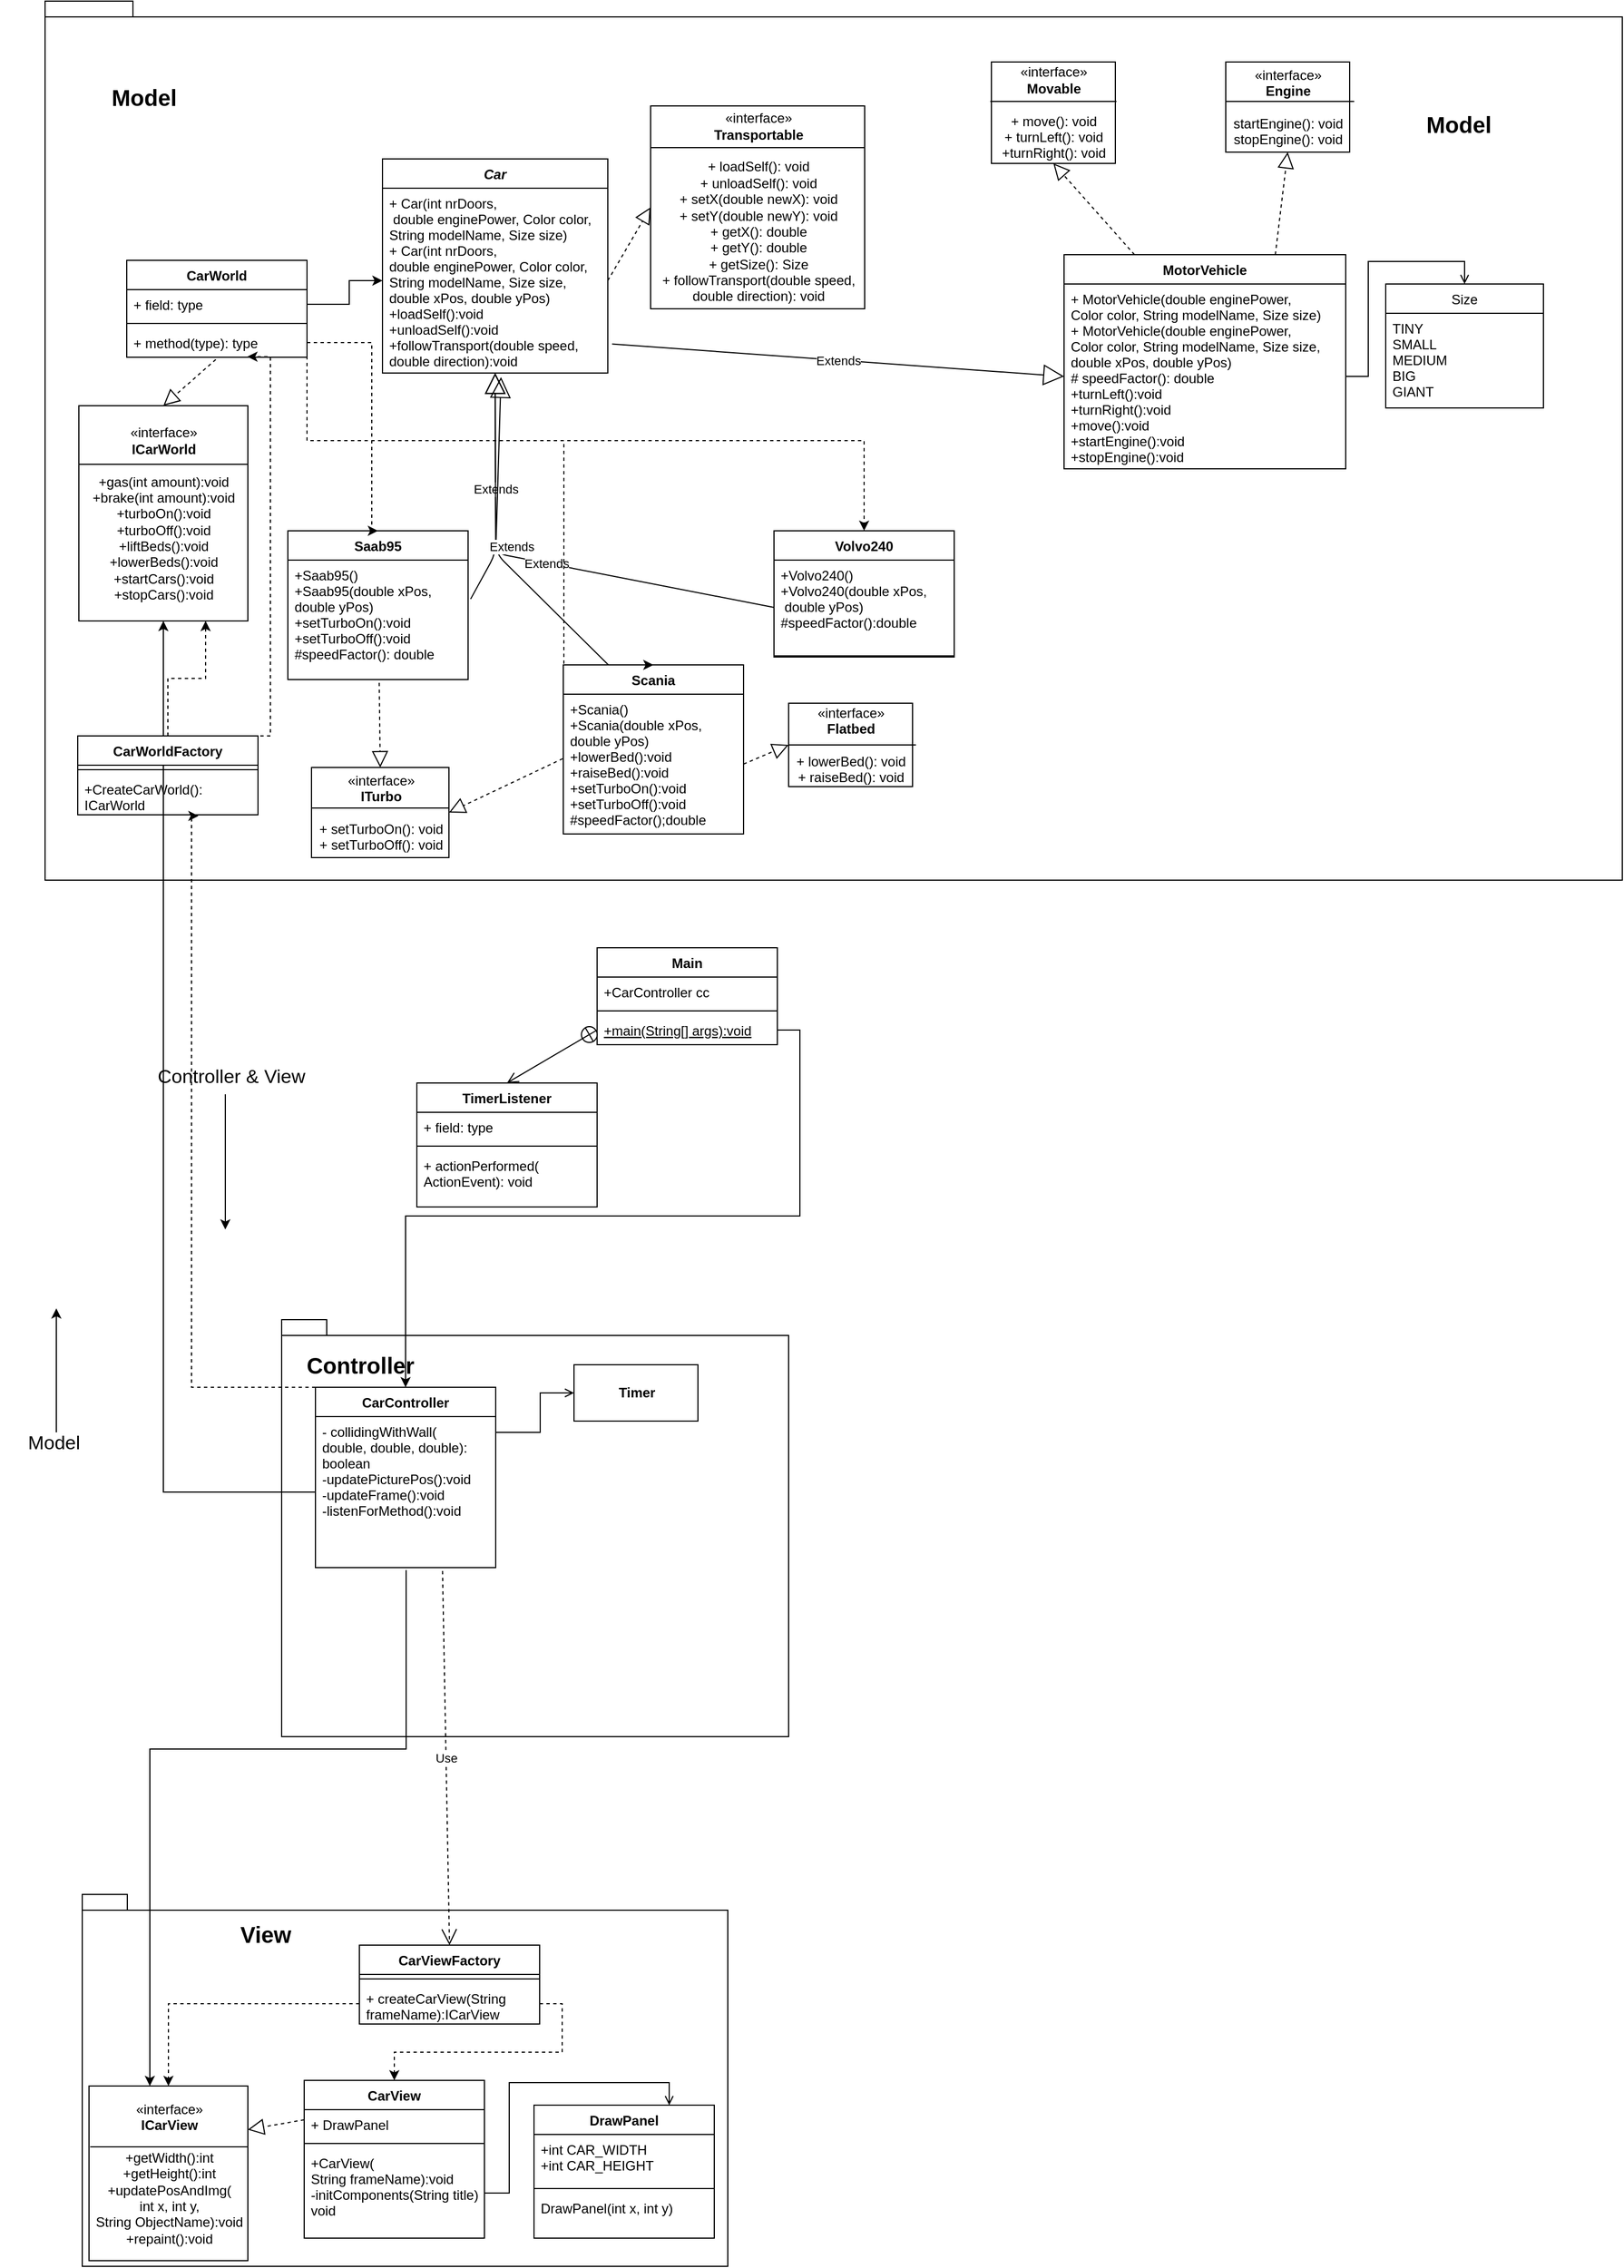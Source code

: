 <mxfile version="12.3.6" type="github" pages="1">
  <diagram name="Page-1" id="b5b7bab2-c9e2-2cf4-8b2a-24fd1a2a6d21">
    <mxGraphModel dx="1352" dy="1880" grid="1" gridSize="10" guides="1" tooltips="1" connect="1" arrows="1" fold="1" page="1" pageScale="1" pageWidth="827" pageHeight="1169" background="#ffffff" math="0" shadow="0">
      <root>
        <mxCell id="0"/>
        <mxCell id="1" parent="0"/>
        <mxCell id="0avZA_CFxRZf8qwIsZVG-3" value="" style="shape=folder;fontStyle=1;spacingTop=10;tabWidth=40;tabHeight=14;tabPosition=left;html=1;" parent="1" vertex="1">
          <mxGeometry x="40" y="-1130" width="1400" height="780" as="geometry"/>
        </mxCell>
        <mxCell id="50sDM0IluNqHPnj_dnaF-17" value="" style="shape=folder;fontStyle=1;spacingTop=10;tabWidth=40;tabHeight=14;tabPosition=left;html=1;" parent="1" vertex="1">
          <mxGeometry x="250" y="40" width="450" height="370" as="geometry"/>
        </mxCell>
        <mxCell id="50sDM0IluNqHPnj_dnaF-10" value="" style="shape=folder;fontStyle=1;spacingTop=10;tabWidth=40;tabHeight=14;tabPosition=left;html=1;" parent="1" vertex="1">
          <mxGeometry x="73" y="550" width="573" height="330" as="geometry"/>
        </mxCell>
        <mxCell id="A2BCTbo7lUN5HEoxAGUj-3" value="Car" style="swimlane;fontStyle=3;childLayout=stackLayout;horizontal=1;startSize=26;fillColor=none;horizontalStack=0;resizeParent=1;resizeParentMax=0;resizeLast=0;collapsible=1;marginBottom=0;" parent="1" vertex="1">
          <mxGeometry x="339.5" y="-990" width="200" height="190" as="geometry">
            <mxRectangle x="334" y="-875" width="50" height="26" as="alternateBounds"/>
          </mxGeometry>
        </mxCell>
        <mxCell id="A2BCTbo7lUN5HEoxAGUj-4" value="+ Car(int nrDoors,&#xa; double enginePower, Color color, &#xa;String modelName, Size size)&#xa;+ Car(int nrDoors, &#xa;double enginePower, Color color, &#xa;String modelName, Size size,&#xa;double xPos, double yPos)&#xa;+loadSelf():void&#xa;+unloadSelf():void&#xa;+followTransport(double speed,&#xa;double direction):void " style="text;strokeColor=none;fillColor=none;align=left;verticalAlign=top;spacingLeft=4;spacingRight=4;overflow=hidden;rotatable=0;points=[[0,0.5],[1,0.5]];portConstraint=eastwest;" parent="A2BCTbo7lUN5HEoxAGUj-3" vertex="1">
          <mxGeometry y="26" width="200" height="164" as="geometry"/>
        </mxCell>
        <mxCell id="A2BCTbo7lUN5HEoxAGUj-7" value="«interface»&lt;br&gt;&lt;b&gt;Transportable&lt;/b&gt;&lt;br&gt;&lt;br&gt;+ loadSelf(): void&lt;br&gt;+ unloadSelf(): void&lt;br&gt;+ setX(double newX): void&lt;br&gt;+ setY(double newY): void&lt;br&gt;+ getX(): double&lt;br&gt;+ getY(): double&lt;br&gt;+ getSize(): Size&lt;br&gt;+ followTransport(double speed,&lt;br&gt;double direction): void" style="html=1;" parent="1" vertex="1">
          <mxGeometry x="577.5" y="-1037" width="190" height="180" as="geometry"/>
        </mxCell>
        <mxCell id="A2BCTbo7lUN5HEoxAGUj-8" value="«interface»&lt;br&gt;&lt;b&gt;ITurbo&lt;/b&gt;&lt;br&gt;&lt;br&gt;+ setTurboOn(): void&lt;br&gt;+ setTurboOff(): void" style="html=1;" parent="1" vertex="1">
          <mxGeometry x="276.5" y="-450" width="122" height="80" as="geometry"/>
        </mxCell>
        <mxCell id="A2BCTbo7lUN5HEoxAGUj-9" value="«interface»&lt;br&gt;&lt;b&gt;Flatbed&lt;/b&gt;&lt;br&gt;&lt;br&gt;+ lowerBed(): void&lt;br&gt;+ raiseBed(): void" style="html=1;" parent="1" vertex="1">
          <mxGeometry x="700" y="-507" width="110" height="74" as="geometry"/>
        </mxCell>
        <mxCell id="A2BCTbo7lUN5HEoxAGUj-10" value="«interface»&lt;br&gt;&lt;b&gt;Engine&lt;/b&gt;&lt;br&gt;&lt;br&gt;startEngine(): void&lt;br&gt;stopEngine(): void" style="html=1;" parent="1" vertex="1">
          <mxGeometry x="1088" y="-1076" width="110" height="80" as="geometry"/>
        </mxCell>
        <mxCell id="A2BCTbo7lUN5HEoxAGUj-11" value="«interface»&lt;br&gt;&lt;b&gt;Movable&lt;/b&gt;&lt;br&gt;&lt;br&gt;+ move(): void&lt;br&gt;+ turnLeft(): void&lt;br&gt;+turnRight(): void" style="html=1;labelPosition=center;verticalLabelPosition=middle;align=center;verticalAlign=middle;" parent="1" vertex="1">
          <mxGeometry x="880" y="-1076" width="110" height="90" as="geometry"/>
        </mxCell>
        <mxCell id="A2BCTbo7lUN5HEoxAGUj-12" value="" style="endArrow=block;dashed=1;endFill=0;endSize=12;html=1;exitX=1;exitY=0.5;exitDx=0;exitDy=0;entryX=0;entryY=0.5;entryDx=0;entryDy=0;" parent="1" source="A2BCTbo7lUN5HEoxAGUj-4" target="A2BCTbo7lUN5HEoxAGUj-7" edge="1">
          <mxGeometry width="160" relative="1" as="geometry">
            <mxPoint x="292.5" y="-915" as="sourcePoint"/>
            <mxPoint x="380" y="-920" as="targetPoint"/>
          </mxGeometry>
        </mxCell>
        <mxCell id="A2BCTbo7lUN5HEoxAGUj-13" value="MotorVehicle" style="swimlane;fontStyle=1;align=center;verticalAlign=top;childLayout=stackLayout;horizontal=1;startSize=26;horizontalStack=0;resizeParent=1;resizeParentMax=0;resizeLast=0;collapsible=1;marginBottom=0;" parent="1" vertex="1">
          <mxGeometry x="944.5" y="-905" width="250" height="190" as="geometry"/>
        </mxCell>
        <mxCell id="A2BCTbo7lUN5HEoxAGUj-16" value="+ MotorVehicle(double enginePower,&#xa;Color color, String modelName, Size size)&#xa;+ MotorVehicle(double enginePower,&#xa;Color color, String modelName, Size size,&#xa;double xPos, double yPos)&#xa;# speedFactor(): double&#xa;+turnLeft():void&#xa;+turnRight():void&#xa;+move():void&#xa;+startEngine():void&#xa;+stopEngine():void" style="text;strokeColor=none;fillColor=none;align=left;verticalAlign=top;spacingLeft=4;spacingRight=4;overflow=hidden;rotatable=0;points=[[0,0.5],[1,0.5]];portConstraint=eastwest;" parent="A2BCTbo7lUN5HEoxAGUj-13" vertex="1">
          <mxGeometry y="26" width="250" height="164" as="geometry"/>
        </mxCell>
        <mxCell id="A2BCTbo7lUN5HEoxAGUj-18" value="Extends" style="endArrow=block;endSize=16;endFill=0;html=1;exitX=1.019;exitY=0.843;exitDx=0;exitDy=0;exitPerimeter=0;entryX=0;entryY=0.5;entryDx=0;entryDy=0;" parent="1" source="A2BCTbo7lUN5HEoxAGUj-4" target="A2BCTbo7lUN5HEoxAGUj-16" edge="1">
          <mxGeometry width="160" relative="1" as="geometry">
            <mxPoint x="472.5" y="-810" as="sourcePoint"/>
            <mxPoint x="452.5" y="-665" as="targetPoint"/>
          </mxGeometry>
        </mxCell>
        <mxCell id="A2BCTbo7lUN5HEoxAGUj-19" value="Saab95" style="swimlane;fontStyle=1;align=center;verticalAlign=top;childLayout=stackLayout;horizontal=1;startSize=26;horizontalStack=0;resizeParent=1;resizeParentMax=0;resizeLast=0;collapsible=1;marginBottom=0;" parent="1" vertex="1">
          <mxGeometry x="255.5" y="-660" width="160" height="132" as="geometry"/>
        </mxCell>
        <mxCell id="A2BCTbo7lUN5HEoxAGUj-22" value="+Saab95()&#xa;+Saab95(double xPos, &#xa;double yPos)&#xa;+setTurboOn():void&#xa;+setTurboOff():void&#xa;#speedFactor(): double" style="text;strokeColor=none;fillColor=none;align=left;verticalAlign=top;spacingLeft=4;spacingRight=4;overflow=hidden;rotatable=0;points=[[0,0.5],[1,0.5]];portConstraint=eastwest;" parent="A2BCTbo7lUN5HEoxAGUj-19" vertex="1">
          <mxGeometry y="26" width="160" height="106" as="geometry"/>
        </mxCell>
        <mxCell id="A2BCTbo7lUN5HEoxAGUj-23" value="" style="endArrow=block;dashed=1;endFill=0;endSize=12;html=1;exitX=0.25;exitY=0;exitDx=0;exitDy=0;entryX=0.5;entryY=1;entryDx=0;entryDy=0;" parent="1" source="A2BCTbo7lUN5HEoxAGUj-13" target="A2BCTbo7lUN5HEoxAGUj-11" edge="1">
          <mxGeometry width="160" relative="1" as="geometry">
            <mxPoint x="132.5" y="-655" as="sourcePoint"/>
            <mxPoint x="292.5" y="-655" as="targetPoint"/>
          </mxGeometry>
        </mxCell>
        <mxCell id="A2BCTbo7lUN5HEoxAGUj-24" value="Extends" style="endArrow=block;endSize=16;endFill=0;html=1;exitX=1.014;exitY=0.326;exitDx=0;exitDy=0;entryX=0.5;entryY=1;entryDx=0;entryDy=0;exitPerimeter=0;" parent="1" source="A2BCTbo7lUN5HEoxAGUj-22" target="A2BCTbo7lUN5HEoxAGUj-3" edge="1">
          <mxGeometry width="160" relative="1" as="geometry">
            <mxPoint x="308.5" y="-661" as="sourcePoint"/>
            <mxPoint x="402" y="-730" as="targetPoint"/>
            <Array as="points">
              <mxPoint x="440" y="-640"/>
            </Array>
          </mxGeometry>
        </mxCell>
        <mxCell id="A2BCTbo7lUN5HEoxAGUj-27" value="Volvo240" style="swimlane;fontStyle=1;align=center;verticalAlign=top;childLayout=stackLayout;horizontal=1;startSize=26;horizontalStack=0;resizeParent=1;resizeParentMax=0;resizeLast=0;collapsible=1;marginBottom=0;" parent="1" vertex="1">
          <mxGeometry x="687" y="-660" width="160" height="112" as="geometry">
            <mxRectangle x="607.5" y="-726" width="80" height="26" as="alternateBounds"/>
          </mxGeometry>
        </mxCell>
        <mxCell id="A2BCTbo7lUN5HEoxAGUj-28" value="+Volvo240()&#xa;+Volvo240(double xPos,&#xa; double yPos)&#xa;#speedFactor():double" style="text;strokeColor=none;fillColor=none;align=left;verticalAlign=top;spacingLeft=4;spacingRight=4;overflow=hidden;rotatable=0;points=[[0,0.5],[1,0.5]];portConstraint=eastwest;" parent="A2BCTbo7lUN5HEoxAGUj-27" vertex="1">
          <mxGeometry y="26" width="160" height="84" as="geometry"/>
        </mxCell>
        <mxCell id="A2BCTbo7lUN5HEoxAGUj-29" value="" style="line;strokeWidth=1;fillColor=none;align=left;verticalAlign=middle;spacingTop=-1;spacingLeft=3;spacingRight=3;rotatable=0;labelPosition=right;points=[];portConstraint=eastwest;" parent="A2BCTbo7lUN5HEoxAGUj-27" vertex="1">
          <mxGeometry y="110" width="160" height="2" as="geometry"/>
        </mxCell>
        <mxCell id="A2BCTbo7lUN5HEoxAGUj-31" value="Scania" style="swimlane;fontStyle=1;align=center;verticalAlign=top;childLayout=stackLayout;horizontal=1;startSize=26;horizontalStack=0;resizeParent=1;resizeParentMax=0;resizeLast=0;collapsible=1;marginBottom=0;" parent="1" vertex="1">
          <mxGeometry x="500" y="-541" width="160" height="150" as="geometry"/>
        </mxCell>
        <mxCell id="A2BCTbo7lUN5HEoxAGUj-32" value="+Scania()&#xa;+Scania(double xPos, &#xa;double yPos)&#xa;+lowerBed():void&#xa;+raiseBed():void&#xa;+setTurboOn():void&#xa;+setTurboOff():void&#xa;#speedFactor();double" style="text;strokeColor=none;fillColor=none;align=left;verticalAlign=top;spacingLeft=4;spacingRight=4;overflow=hidden;rotatable=0;points=[[0,0.5],[1,0.5]];portConstraint=eastwest;" parent="A2BCTbo7lUN5HEoxAGUj-31" vertex="1">
          <mxGeometry y="26" width="160" height="124" as="geometry"/>
        </mxCell>
        <mxCell id="A2BCTbo7lUN5HEoxAGUj-37" value="Extends" style="endArrow=block;endSize=16;endFill=0;html=1;exitX=0;exitY=0.5;exitDx=0;exitDy=0;entryX=0.5;entryY=1;entryDx=0;entryDy=0;" parent="1" source="A2BCTbo7lUN5HEoxAGUj-28" target="A2BCTbo7lUN5HEoxAGUj-3" edge="1">
          <mxGeometry width="160" relative="1" as="geometry">
            <mxPoint x="132.5" y="-655" as="sourcePoint"/>
            <mxPoint x="540" y="-670" as="targetPoint"/>
            <Array as="points">
              <mxPoint x="440" y="-640"/>
            </Array>
          </mxGeometry>
        </mxCell>
        <mxCell id="A2BCTbo7lUN5HEoxAGUj-38" value="Extends" style="endArrow=block;endSize=16;endFill=0;html=1;exitX=0.25;exitY=0;exitDx=0;exitDy=0;entryX=0.526;entryY=1.022;entryDx=0;entryDy=0;entryPerimeter=0;" parent="1" source="A2BCTbo7lUN5HEoxAGUj-31" target="A2BCTbo7lUN5HEoxAGUj-4" edge="1">
          <mxGeometry x="-0.006" y="-14" width="160" relative="1" as="geometry">
            <mxPoint x="105.5" y="-475" as="sourcePoint"/>
            <mxPoint x="404" y="-730" as="targetPoint"/>
            <Array as="points">
              <mxPoint x="440" y="-640"/>
            </Array>
            <mxPoint as="offset"/>
          </mxGeometry>
        </mxCell>
        <mxCell id="A2BCTbo7lUN5HEoxAGUj-39" value="" style="endArrow=block;dashed=1;endFill=0;endSize=12;html=1;exitX=0.507;exitY=1.027;exitDx=0;exitDy=0;entryX=0.5;entryY=0;entryDx=0;entryDy=0;exitPerimeter=0;" parent="1" source="A2BCTbo7lUN5HEoxAGUj-22" target="A2BCTbo7lUN5HEoxAGUj-8" edge="1">
          <mxGeometry width="160" relative="1" as="geometry">
            <mxPoint x="212" y="-435" as="sourcePoint"/>
            <mxPoint x="372" y="-435" as="targetPoint"/>
          </mxGeometry>
        </mxCell>
        <mxCell id="A2BCTbo7lUN5HEoxAGUj-40" value="" style="endArrow=block;dashed=1;endFill=0;endSize=12;html=1;entryX=1;entryY=0.5;entryDx=0;entryDy=0;exitX=-0.003;exitY=0.461;exitDx=0;exitDy=0;exitPerimeter=0;" parent="1" target="A2BCTbo7lUN5HEoxAGUj-8" edge="1" source="A2BCTbo7lUN5HEoxAGUj-32">
          <mxGeometry width="160" relative="1" as="geometry">
            <mxPoint x="526" y="-502" as="sourcePoint"/>
            <mxPoint x="527" y="-506" as="targetPoint"/>
          </mxGeometry>
        </mxCell>
        <mxCell id="A2BCTbo7lUN5HEoxAGUj-41" value="" style="endArrow=block;dashed=1;endFill=0;endSize=12;html=1;exitX=1;exitY=0.5;exitDx=0;exitDy=0;entryX=0;entryY=0.5;entryDx=0;entryDy=0;" parent="1" source="A2BCTbo7lUN5HEoxAGUj-32" target="A2BCTbo7lUN5HEoxAGUj-9" edge="1">
          <mxGeometry width="160" relative="1" as="geometry">
            <mxPoint x="297" y="-404" as="sourcePoint"/>
            <mxPoint x="767" y="-444" as="targetPoint"/>
          </mxGeometry>
        </mxCell>
        <mxCell id="A2BCTbo7lUN5HEoxAGUj-48" value="Size" style="swimlane;fontStyle=0;childLayout=stackLayout;horizontal=1;startSize=26;fillColor=none;horizontalStack=0;resizeParent=1;resizeParentMax=0;resizeLast=0;collapsible=1;marginBottom=0;" parent="1" vertex="1">
          <mxGeometry x="1230" y="-879" width="140" height="110" as="geometry"/>
        </mxCell>
        <mxCell id="A2BCTbo7lUN5HEoxAGUj-49" value="TINY&#xa;SMALL&#xa;MEDIUM&#xa;BIG&#xa;GIANT" style="text;strokeColor=none;fillColor=none;align=left;verticalAlign=top;spacingLeft=4;spacingRight=4;overflow=hidden;rotatable=0;points=[[0,0.5],[1,0.5]];portConstraint=eastwest;" parent="A2BCTbo7lUN5HEoxAGUj-48" vertex="1">
          <mxGeometry y="26" width="140" height="84" as="geometry"/>
        </mxCell>
        <mxCell id="A2BCTbo7lUN5HEoxAGUj-53" style="edgeStyle=orthogonalEdgeStyle;rounded=0;orthogonalLoop=1;jettySize=auto;html=1;entryX=0.5;entryY=0;entryDx=0;entryDy=0;endArrow=open;endFill=0;exitX=1;exitY=0.5;exitDx=0;exitDy=0;" parent="1" source="A2BCTbo7lUN5HEoxAGUj-16" target="A2BCTbo7lUN5HEoxAGUj-48" edge="1">
          <mxGeometry relative="1" as="geometry">
            <mxPoint x="1200" y="-867" as="sourcePoint"/>
          </mxGeometry>
        </mxCell>
        <mxCell id="A2BCTbo7lUN5HEoxAGUj-54" value="&lt;b&gt;Timer&lt;/b&gt;" style="html=1;" parent="1" vertex="1">
          <mxGeometry x="509.5" y="80" width="110" height="50" as="geometry"/>
        </mxCell>
        <mxCell id="A2BCTbo7lUN5HEoxAGUj-55" value="CarView" style="swimlane;fontStyle=1;align=center;verticalAlign=top;childLayout=stackLayout;horizontal=1;startSize=26;horizontalStack=0;resizeParent=1;resizeParentMax=0;resizeLast=0;collapsible=1;marginBottom=0;" parent="1" vertex="1">
          <mxGeometry x="270" y="715" width="160" height="140" as="geometry"/>
        </mxCell>
        <mxCell id="A2BCTbo7lUN5HEoxAGUj-56" value="+ DrawPanel" style="text;strokeColor=none;fillColor=none;align=left;verticalAlign=top;spacingLeft=4;spacingRight=4;overflow=hidden;rotatable=0;points=[[0,0.5],[1,0.5]];portConstraint=eastwest;" parent="A2BCTbo7lUN5HEoxAGUj-55" vertex="1">
          <mxGeometry y="26" width="160" height="26" as="geometry"/>
        </mxCell>
        <mxCell id="A2BCTbo7lUN5HEoxAGUj-57" value="" style="line;strokeWidth=1;fillColor=none;align=left;verticalAlign=middle;spacingTop=-1;spacingLeft=3;spacingRight=3;rotatable=0;labelPosition=right;points=[];portConstraint=eastwest;" parent="A2BCTbo7lUN5HEoxAGUj-55" vertex="1">
          <mxGeometry y="52" width="160" height="8" as="geometry"/>
        </mxCell>
        <mxCell id="A2BCTbo7lUN5HEoxAGUj-58" value="+CarView(&#xa;String frameName):void&#xa;-initComponents(String title):&#xa;void" style="text;strokeColor=none;fillColor=none;align=left;verticalAlign=top;spacingLeft=4;spacingRight=4;overflow=hidden;rotatable=0;points=[[0,0.5],[1,0.5]];portConstraint=eastwest;" parent="A2BCTbo7lUN5HEoxAGUj-55" vertex="1">
          <mxGeometry y="60" width="160" height="80" as="geometry"/>
        </mxCell>
        <mxCell id="GR6bkbwkwZnXjfhoWrZU-15" style="edgeStyle=orthogonalEdgeStyle;rounded=0;orthogonalLoop=1;jettySize=auto;html=1;exitX=0.75;exitY=0;exitDx=0;exitDy=0;dashed=1;entryX=0.67;entryY=1.028;entryDx=0;entryDy=0;entryPerimeter=0;" edge="1" parent="1" source="A2BCTbo7lUN5HEoxAGUj-59" target="GR6bkbwkwZnXjfhoWrZU-12">
          <mxGeometry relative="1" as="geometry">
            <mxPoint x="230" y="-340" as="targetPoint"/>
            <Array as="points">
              <mxPoint x="170" y="100"/>
              <mxPoint x="170" y="-407"/>
            </Array>
          </mxGeometry>
        </mxCell>
        <mxCell id="A2BCTbo7lUN5HEoxAGUj-59" value="CarController" style="swimlane;fontStyle=1;align=center;verticalAlign=top;childLayout=stackLayout;horizontal=1;startSize=26;horizontalStack=0;resizeParent=1;resizeParentMax=0;resizeLast=0;collapsible=1;marginBottom=0;" parent="1" vertex="1">
          <mxGeometry x="280" y="100" width="160" height="160" as="geometry">
            <mxRectangle x="30" y="404" width="110" height="26" as="alternateBounds"/>
          </mxGeometry>
        </mxCell>
        <mxCell id="A2BCTbo7lUN5HEoxAGUj-62" value="- collidingWithWall(&#xa;double, double, double): &#xa;boolean&#xa;-updatePicturePos():void&#xa;-updateFrame():void&#xa;-listenForMethod():void" style="text;strokeColor=none;fillColor=none;align=left;verticalAlign=top;spacingLeft=4;spacingRight=4;overflow=hidden;rotatable=0;points=[[0,0.5],[1,0.5]];portConstraint=eastwest;" parent="A2BCTbo7lUN5HEoxAGUj-59" vertex="1">
          <mxGeometry y="26" width="160" height="134" as="geometry"/>
        </mxCell>
        <mxCell id="A2BCTbo7lUN5HEoxAGUj-65" style="edgeStyle=orthogonalEdgeStyle;rounded=0;orthogonalLoop=1;jettySize=auto;html=1;endArrow=open;endFill=0;" parent="1" edge="1">
          <mxGeometry relative="1" as="geometry">
            <mxPoint x="439.5" y="140" as="sourcePoint"/>
            <mxPoint x="509.5" y="105" as="targetPoint"/>
            <Array as="points">
              <mxPoint x="479.5" y="140"/>
              <mxPoint x="479.5" y="105"/>
            </Array>
          </mxGeometry>
        </mxCell>
        <mxCell id="A2BCTbo7lUN5HEoxAGUj-75" value="DrawPanel" style="swimlane;fontStyle=1;align=center;verticalAlign=top;childLayout=stackLayout;horizontal=1;startSize=26;horizontalStack=0;resizeParent=1;resizeParentMax=0;resizeLast=0;collapsible=1;marginBottom=0;" parent="1" vertex="1">
          <mxGeometry x="474" y="737" width="160" height="118" as="geometry"/>
        </mxCell>
        <mxCell id="A2BCTbo7lUN5HEoxAGUj-76" value="+int CAR_WIDTH&#xa;+int CAR_HEIGHT" style="text;strokeColor=none;fillColor=none;align=left;verticalAlign=top;spacingLeft=4;spacingRight=4;overflow=hidden;rotatable=0;points=[[0,0.5],[1,0.5]];portConstraint=eastwest;" parent="A2BCTbo7lUN5HEoxAGUj-75" vertex="1">
          <mxGeometry y="26" width="160" height="44" as="geometry"/>
        </mxCell>
        <mxCell id="A2BCTbo7lUN5HEoxAGUj-77" value="" style="line;strokeWidth=1;fillColor=none;align=left;verticalAlign=middle;spacingTop=-1;spacingLeft=3;spacingRight=3;rotatable=0;labelPosition=right;points=[];portConstraint=eastwest;" parent="A2BCTbo7lUN5HEoxAGUj-75" vertex="1">
          <mxGeometry y="70" width="160" height="8" as="geometry"/>
        </mxCell>
        <mxCell id="A2BCTbo7lUN5HEoxAGUj-78" value="DrawPanel(int x, int y)&#xa;" style="text;strokeColor=none;fillColor=none;align=left;verticalAlign=top;spacingLeft=4;spacingRight=4;overflow=hidden;rotatable=0;points=[[0,0.5],[1,0.5]];portConstraint=eastwest;" parent="A2BCTbo7lUN5HEoxAGUj-75" vertex="1">
          <mxGeometry y="78" width="160" height="40" as="geometry"/>
        </mxCell>
        <mxCell id="A2BCTbo7lUN5HEoxAGUj-79" style="edgeStyle=orthogonalEdgeStyle;rounded=0;orthogonalLoop=1;jettySize=auto;html=1;exitX=1;exitY=0.5;exitDx=0;exitDy=0;entryX=0.75;entryY=0;entryDx=0;entryDy=0;endArrow=open;endFill=0;" parent="1" source="A2BCTbo7lUN5HEoxAGUj-58" target="A2BCTbo7lUN5HEoxAGUj-75" edge="1">
          <mxGeometry relative="1" as="geometry"/>
        </mxCell>
        <mxCell id="50sDM0IluNqHPnj_dnaF-2" value="TimerListener" style="swimlane;fontStyle=1;align=center;verticalAlign=top;childLayout=stackLayout;horizontal=1;startSize=26;horizontalStack=0;resizeParent=1;resizeParentMax=0;resizeLast=0;collapsible=1;marginBottom=0;" parent="1" vertex="1">
          <mxGeometry x="370" y="-170" width="160" height="110" as="geometry"/>
        </mxCell>
        <mxCell id="50sDM0IluNqHPnj_dnaF-3" value="+ field: type" style="text;strokeColor=none;fillColor=none;align=left;verticalAlign=top;spacingLeft=4;spacingRight=4;overflow=hidden;rotatable=0;points=[[0,0.5],[1,0.5]];portConstraint=eastwest;" parent="50sDM0IluNqHPnj_dnaF-2" vertex="1">
          <mxGeometry y="26" width="160" height="26" as="geometry"/>
        </mxCell>
        <mxCell id="50sDM0IluNqHPnj_dnaF-4" value="" style="line;strokeWidth=1;fillColor=none;align=left;verticalAlign=middle;spacingTop=-1;spacingLeft=3;spacingRight=3;rotatable=0;labelPosition=right;points=[];portConstraint=eastwest;" parent="50sDM0IluNqHPnj_dnaF-2" vertex="1">
          <mxGeometry y="52" width="160" height="8" as="geometry"/>
        </mxCell>
        <mxCell id="50sDM0IluNqHPnj_dnaF-5" value="+ actionPerformed(&#xa;ActionEvent): void " style="text;strokeColor=none;fillColor=none;align=left;verticalAlign=top;spacingLeft=4;spacingRight=4;overflow=hidden;rotatable=0;points=[[0,0.5],[1,0.5]];portConstraint=eastwest;" parent="50sDM0IluNqHPnj_dnaF-2" vertex="1">
          <mxGeometry y="60" width="160" height="50" as="geometry"/>
        </mxCell>
        <mxCell id="50sDM0IluNqHPnj_dnaF-12" value="«interface»&lt;br&gt;&lt;b&gt;ICarView&lt;br&gt;&lt;br&gt;&lt;/b&gt;+getWidth():int&lt;br&gt;+getHeight():int&lt;br&gt;+updatePosAndImg(&lt;br&gt;int x, int y, &lt;br&gt;String ObjectName):void&lt;br&gt;+repaint():void" style="html=1;" parent="1" vertex="1">
          <mxGeometry x="79" y="720" width="141" height="155" as="geometry"/>
        </mxCell>
        <mxCell id="50sDM0IluNqHPnj_dnaF-14" style="edgeStyle=orthogonalEdgeStyle;rounded=0;orthogonalLoop=1;jettySize=auto;html=1;exitX=0.503;exitY=1.017;exitDx=0;exitDy=0;exitPerimeter=0;" parent="1" source="A2BCTbo7lUN5HEoxAGUj-62" target="50sDM0IluNqHPnj_dnaF-12" edge="1">
          <mxGeometry relative="1" as="geometry">
            <mxPoint x="580" y="298" as="sourcePoint"/>
            <Array as="points">
              <mxPoint x="360" y="421"/>
              <mxPoint x="133" y="421"/>
            </Array>
          </mxGeometry>
        </mxCell>
        <mxCell id="50sDM0IluNqHPnj_dnaF-18" value="" style="endArrow=open;startArrow=circlePlus;endFill=0;startFill=0;endSize=8;html=1;exitX=0;exitY=0.5;exitDx=0;exitDy=0;entryX=0.5;entryY=0;entryDx=0;entryDy=0;" parent="1" source="GR6bkbwkwZnXjfhoWrZU-21" target="50sDM0IluNqHPnj_dnaF-2" edge="1">
          <mxGeometry width="160" relative="1" as="geometry">
            <mxPoint x="553.16" y="-202.998" as="sourcePoint"/>
            <mxPoint x="-53" y="282.5" as="targetPoint"/>
          </mxGeometry>
        </mxCell>
        <mxCell id="50sDM0IluNqHPnj_dnaF-19" value="CarWorld&#xa;" style="swimlane;fontStyle=1;align=center;verticalAlign=top;childLayout=stackLayout;horizontal=1;startSize=26;horizontalStack=0;resizeParent=1;resizeParentMax=0;resizeLast=0;collapsible=1;marginBottom=0;" parent="1" vertex="1">
          <mxGeometry x="112.5" y="-900" width="160" height="86" as="geometry">
            <mxRectangle x="110" y="170" width="90" height="26" as="alternateBounds"/>
          </mxGeometry>
        </mxCell>
        <mxCell id="50sDM0IluNqHPnj_dnaF-20" value="+ field: type" style="text;strokeColor=none;fillColor=none;align=left;verticalAlign=top;spacingLeft=4;spacingRight=4;overflow=hidden;rotatable=0;points=[[0,0.5],[1,0.5]];portConstraint=eastwest;" parent="50sDM0IluNqHPnj_dnaF-19" vertex="1">
          <mxGeometry y="26" width="160" height="26" as="geometry"/>
        </mxCell>
        <mxCell id="50sDM0IluNqHPnj_dnaF-21" value="" style="line;strokeWidth=1;fillColor=none;align=left;verticalAlign=middle;spacingTop=-1;spacingLeft=3;spacingRight=3;rotatable=0;labelPosition=right;points=[];portConstraint=eastwest;" parent="50sDM0IluNqHPnj_dnaF-19" vertex="1">
          <mxGeometry y="52" width="160" height="8" as="geometry"/>
        </mxCell>
        <mxCell id="50sDM0IluNqHPnj_dnaF-22" value="+ method(type): type" style="text;strokeColor=none;fillColor=none;align=left;verticalAlign=top;spacingLeft=4;spacingRight=4;overflow=hidden;rotatable=0;points=[[0,0.5],[1,0.5]];portConstraint=eastwest;" parent="50sDM0IluNqHPnj_dnaF-19" vertex="1">
          <mxGeometry y="60" width="160" height="26" as="geometry"/>
        </mxCell>
        <mxCell id="50sDM0IluNqHPnj_dnaF-23" value="«interface»&lt;br&gt;&lt;b&gt;ICarWorld&lt;/b&gt;&lt;br&gt;&lt;br&gt;+gas(int amount):void&lt;br&gt;+brake(int amount):void&lt;br&gt;+turboOn():void&lt;br&gt;+turboOff():void&lt;br&gt;+liftBeds():void&lt;br&gt;+lowerBeds():void&lt;br&gt;+startCars():void&lt;br&gt;+stopCars():void" style="html=1;" parent="1" vertex="1">
          <mxGeometry x="70" y="-771" width="150" height="191" as="geometry"/>
        </mxCell>
        <mxCell id="50sDM0IluNqHPnj_dnaF-24" value="" style="endArrow=block;dashed=1;endFill=0;endSize=12;html=1;exitX=0.494;exitY=1.077;exitDx=0;exitDy=0;entryX=0.5;entryY=0;entryDx=0;entryDy=0;exitPerimeter=0;" parent="1" source="50sDM0IluNqHPnj_dnaF-22" target="50sDM0IluNqHPnj_dnaF-23" edge="1">
          <mxGeometry width="160" relative="1" as="geometry">
            <mxPoint x="-27.5" y="-886" as="sourcePoint"/>
            <mxPoint x="82.5" y="-316" as="targetPoint"/>
          </mxGeometry>
        </mxCell>
        <mxCell id="50sDM0IluNqHPnj_dnaF-25" style="edgeStyle=orthogonalEdgeStyle;rounded=0;orthogonalLoop=1;jettySize=auto;html=1;exitX=0;exitY=0.5;exitDx=0;exitDy=0;entryX=0.5;entryY=1;entryDx=0;entryDy=0;" parent="1" source="A2BCTbo7lUN5HEoxAGUj-62" target="50sDM0IluNqHPnj_dnaF-23" edge="1">
          <mxGeometry relative="1" as="geometry"/>
        </mxCell>
        <mxCell id="50sDM0IluNqHPnj_dnaF-26" style="edgeStyle=orthogonalEdgeStyle;rounded=0;orthogonalLoop=1;jettySize=auto;html=1;exitX=1;exitY=0.5;exitDx=0;exitDy=0;entryX=0;entryY=0.5;entryDx=0;entryDy=0;" parent="1" source="50sDM0IluNqHPnj_dnaF-20" target="A2BCTbo7lUN5HEoxAGUj-4" edge="1">
          <mxGeometry relative="1" as="geometry">
            <mxPoint x="331.941" y="-809.824" as="targetPoint"/>
            <Array as="points">
              <mxPoint x="310" y="-861"/>
              <mxPoint x="310" y="-882"/>
            </Array>
          </mxGeometry>
        </mxCell>
        <mxCell id="50sDM0IluNqHPnj_dnaF-27" style="edgeStyle=orthogonalEdgeStyle;rounded=0;orthogonalLoop=1;jettySize=auto;html=1;exitX=1;exitY=0.5;exitDx=0;exitDy=0;dashed=1;entryX=0.5;entryY=0;entryDx=0;entryDy=0;" parent="1" source="50sDM0IluNqHPnj_dnaF-22" edge="1" target="A2BCTbo7lUN5HEoxAGUj-19">
          <mxGeometry relative="1" as="geometry">
            <mxPoint x="272.5" y="-700" as="targetPoint"/>
            <Array as="points">
              <mxPoint x="330" y="-827"/>
              <mxPoint x="330" y="-660"/>
            </Array>
          </mxGeometry>
        </mxCell>
        <mxCell id="50sDM0IluNqHPnj_dnaF-28" style="edgeStyle=orthogonalEdgeStyle;rounded=0;orthogonalLoop=1;jettySize=auto;html=1;exitX=1;exitY=0.5;exitDx=0;exitDy=0;entryX=0.5;entryY=0;entryDx=0;entryDy=0;dashed=1;" parent="1" source="50sDM0IluNqHPnj_dnaF-22" target="A2BCTbo7lUN5HEoxAGUj-31" edge="1">
          <mxGeometry relative="1" as="geometry">
            <Array as="points">
              <mxPoint x="272.5" y="-740"/>
              <mxPoint x="500.5" y="-740"/>
            </Array>
          </mxGeometry>
        </mxCell>
        <mxCell id="50sDM0IluNqHPnj_dnaF-29" style="edgeStyle=orthogonalEdgeStyle;rounded=0;orthogonalLoop=1;jettySize=auto;html=1;exitX=1;exitY=0.5;exitDx=0;exitDy=0;dashed=1;" parent="1" source="50sDM0IluNqHPnj_dnaF-22" target="A2BCTbo7lUN5HEoxAGUj-27" edge="1">
          <mxGeometry relative="1" as="geometry">
            <Array as="points">
              <mxPoint x="272.5" y="-740"/>
            </Array>
          </mxGeometry>
        </mxCell>
        <mxCell id="6hHU0qecmCUIPTqjAova-2" value="" style="endArrow=block;dashed=1;endFill=0;endSize=12;html=1;entryX=1;entryY=0.25;entryDx=0;entryDy=0;exitX=0;exitY=0.25;exitDx=0;exitDy=0;" parent="1" source="A2BCTbo7lUN5HEoxAGUj-55" target="50sDM0IluNqHPnj_dnaF-12" edge="1">
          <mxGeometry width="160" relative="1" as="geometry">
            <mxPoint x="75.5" y="770" as="sourcePoint"/>
            <mxPoint x="235.5" y="770" as="targetPoint"/>
          </mxGeometry>
        </mxCell>
        <mxCell id="6hHU0qecmCUIPTqjAova-3" value="" style="endArrow=block;dashed=1;endFill=0;endSize=12;html=1;entryX=0.5;entryY=1;entryDx=0;entryDy=0;exitX=0.75;exitY=0;exitDx=0;exitDy=0;" parent="1" source="A2BCTbo7lUN5HEoxAGUj-13" target="A2BCTbo7lUN5HEoxAGUj-10" edge="1">
          <mxGeometry width="160" relative="1" as="geometry">
            <mxPoint x="682.5" y="-980" as="sourcePoint"/>
            <mxPoint x="842.5" y="-980" as="targetPoint"/>
          </mxGeometry>
        </mxCell>
        <mxCell id="6hHU0qecmCUIPTqjAova-4" value="Model" style="text;html=1;strokeColor=none;fillColor=none;align=center;verticalAlign=middle;whiteSpace=wrap;rounded=0;fontStyle=1;fontSize=20;" parent="1" vertex="1">
          <mxGeometry x="62.5" y="-1100" width="130" height="110" as="geometry"/>
        </mxCell>
        <mxCell id="6hHU0qecmCUIPTqjAova-5" value="Controller" style="text;html=1;strokeColor=none;fillColor=none;align=center;verticalAlign=middle;whiteSpace=wrap;rounded=0;fontSize=20;fontStyle=1" parent="1" vertex="1">
          <mxGeometry x="299.5" y="70" width="40" height="20" as="geometry"/>
        </mxCell>
        <mxCell id="6hHU0qecmCUIPTqjAova-6" value="&lt;b&gt;View&lt;/b&gt;" style="text;html=1;strokeColor=none;fillColor=none;align=center;verticalAlign=middle;whiteSpace=wrap;rounded=0;fontSize=20;" parent="1" vertex="1">
          <mxGeometry x="215.5" y="575" width="40" height="20" as="geometry"/>
        </mxCell>
        <mxCell id="6hHU0qecmCUIPTqjAova-9" value="" style="line;strokeWidth=1;fillColor=none;align=left;verticalAlign=middle;spacingTop=-1;spacingLeft=3;spacingRight=3;rotatable=0;labelPosition=right;points=[];portConstraint=eastwest;fontSize=11;" parent="1" vertex="1">
          <mxGeometry x="879" y="-1060" width="112" height="38" as="geometry"/>
        </mxCell>
        <mxCell id="6hHU0qecmCUIPTqjAova-10" value="" style="line;strokeWidth=1;fillColor=none;align=left;verticalAlign=middle;spacingTop=-1;spacingLeft=3;spacingRight=3;rotatable=0;labelPosition=right;points=[];portConstraint=eastwest;fontSize=11;" parent="1" vertex="1">
          <mxGeometry x="1088" y="-1045" width="114" height="8" as="geometry"/>
        </mxCell>
        <mxCell id="6hHU0qecmCUIPTqjAova-12" value="" style="line;strokeWidth=1;fillColor=none;align=left;verticalAlign=middle;spacingTop=-1;spacingLeft=3;spacingRight=3;rotatable=0;labelPosition=right;points=[];portConstraint=eastwest;fontSize=11;" parent="1" vertex="1">
          <mxGeometry x="577.5" y="-1004" width="190" height="8" as="geometry"/>
        </mxCell>
        <mxCell id="6hHU0qecmCUIPTqjAova-14" value="" style="line;strokeWidth=1;fillColor=none;align=left;verticalAlign=middle;spacingTop=-1;spacingLeft=3;spacingRight=3;rotatable=0;labelPosition=right;points=[];portConstraint=eastwest;fontSize=11;" parent="1" vertex="1">
          <mxGeometry x="700" y="-474" width="113" height="8" as="geometry"/>
        </mxCell>
        <mxCell id="6hHU0qecmCUIPTqjAova-15" value="" style="line;strokeWidth=1;fillColor=none;align=left;verticalAlign=middle;spacingTop=-1;spacingLeft=3;spacingRight=3;rotatable=0;labelPosition=right;points=[];portConstraint=eastwest;fontSize=11;" parent="1" vertex="1">
          <mxGeometry x="276.5" y="-418" width="122" height="8" as="geometry"/>
        </mxCell>
        <mxCell id="0avZA_CFxRZf8qwIsZVG-5" value="Model" style="text;html=1;strokeColor=none;fillColor=none;align=center;verticalAlign=middle;whiteSpace=wrap;rounded=0;fontStyle=1;fontSize=20;" parent="1" vertex="1">
          <mxGeometry x="1230" y="-1076" width="130" height="110" as="geometry"/>
        </mxCell>
        <mxCell id="0avZA_CFxRZf8qwIsZVG-6" value="" style="endArrow=classic;html=1;" parent="1" edge="1">
          <mxGeometry width="50" height="50" relative="1" as="geometry">
            <mxPoint x="50" y="140" as="sourcePoint"/>
            <mxPoint x="50" y="30" as="targetPoint"/>
          </mxGeometry>
        </mxCell>
        <mxCell id="0avZA_CFxRZf8qwIsZVG-7" value="Model" style="text;html=1;strokeColor=none;fillColor=none;align=center;verticalAlign=middle;whiteSpace=wrap;rounded=0;fontStyle=0;fontSize=17;" parent="1" vertex="1">
          <mxGeometry y="115" width="96" height="70" as="geometry"/>
        </mxCell>
        <mxCell id="0avZA_CFxRZf8qwIsZVG-8" value="" style="endArrow=classic;html=1;fontSize=17;" parent="1" edge="1">
          <mxGeometry width="50" height="50" relative="1" as="geometry">
            <mxPoint x="200" y="-160" as="sourcePoint"/>
            <mxPoint x="200" y="-40" as="targetPoint"/>
            <Array as="points">
              <mxPoint x="200" y="-110"/>
            </Array>
          </mxGeometry>
        </mxCell>
        <mxCell id="0avZA_CFxRZf8qwIsZVG-10" value="Controller &amp;amp; View" style="text;html=1;strokeColor=none;fillColor=none;align=center;verticalAlign=middle;whiteSpace=wrap;rounded=0;fontStyle=0;fontSize=17;" parent="1" vertex="1">
          <mxGeometry x="124.5" y="-210" width="161" height="70" as="geometry"/>
        </mxCell>
        <mxCell id="GR6bkbwkwZnXjfhoWrZU-1" value="" style="line;strokeWidth=1;fillColor=none;align=left;verticalAlign=middle;spacingTop=-1;spacingLeft=3;spacingRight=3;rotatable=0;labelPosition=right;points=[];portConstraint=eastwest;" vertex="1" parent="1">
          <mxGeometry x="70" y="-723" width="150" height="8" as="geometry"/>
        </mxCell>
        <mxCell id="GR6bkbwkwZnXjfhoWrZU-2" value="" style="line;strokeWidth=1;fillColor=none;align=left;verticalAlign=middle;spacingTop=-1;spacingLeft=3;spacingRight=3;rotatable=0;labelPosition=right;points=[];portConstraint=eastwest;" vertex="1" parent="1">
          <mxGeometry x="80" y="770" width="140" height="8" as="geometry"/>
        </mxCell>
        <mxCell id="GR6bkbwkwZnXjfhoWrZU-4" value="CarViewFactory" style="swimlane;fontStyle=1;align=center;verticalAlign=top;childLayout=stackLayout;horizontal=1;startSize=26;horizontalStack=0;resizeParent=1;resizeParentMax=0;resizeLast=0;collapsible=1;marginBottom=0;" vertex="1" parent="1">
          <mxGeometry x="319" y="595" width="160" height="70" as="geometry"/>
        </mxCell>
        <mxCell id="GR6bkbwkwZnXjfhoWrZU-6" value="" style="line;strokeWidth=1;fillColor=none;align=left;verticalAlign=middle;spacingTop=-1;spacingLeft=3;spacingRight=3;rotatable=0;labelPosition=right;points=[];portConstraint=eastwest;" vertex="1" parent="GR6bkbwkwZnXjfhoWrZU-4">
          <mxGeometry y="26" width="160" height="8" as="geometry"/>
        </mxCell>
        <mxCell id="GR6bkbwkwZnXjfhoWrZU-7" value="+ createCarView(String&#xa;frameName):ICarView" style="text;strokeColor=none;fillColor=none;align=left;verticalAlign=top;spacingLeft=4;spacingRight=4;overflow=hidden;rotatable=0;points=[[0,0.5],[1,0.5]];portConstraint=eastwest;" vertex="1" parent="GR6bkbwkwZnXjfhoWrZU-4">
          <mxGeometry y="34" width="160" height="36" as="geometry"/>
        </mxCell>
        <mxCell id="GR6bkbwkwZnXjfhoWrZU-8" value="Use" style="endArrow=open;endSize=12;dashed=1;html=1;exitX=0.705;exitY=1.022;exitDx=0;exitDy=0;exitPerimeter=0;entryX=0.5;entryY=0;entryDx=0;entryDy=0;" edge="1" parent="1" source="A2BCTbo7lUN5HEoxAGUj-62" target="GR6bkbwkwZnXjfhoWrZU-4">
          <mxGeometry width="160" relative="1" as="geometry">
            <mxPoint x="270" y="440" as="sourcePoint"/>
            <mxPoint x="350" y="530" as="targetPoint"/>
          </mxGeometry>
        </mxCell>
        <mxCell id="GR6bkbwkwZnXjfhoWrZU-13" style="edgeStyle=orthogonalEdgeStyle;rounded=0;orthogonalLoop=1;jettySize=auto;html=1;exitX=0.5;exitY=0;exitDx=0;exitDy=0;entryX=0.75;entryY=1;entryDx=0;entryDy=0;dashed=1;" edge="1" parent="1" source="GR6bkbwkwZnXjfhoWrZU-9" target="50sDM0IluNqHPnj_dnaF-23">
          <mxGeometry relative="1" as="geometry"/>
        </mxCell>
        <mxCell id="GR6bkbwkwZnXjfhoWrZU-14" style="edgeStyle=orthogonalEdgeStyle;rounded=0;orthogonalLoop=1;jettySize=auto;html=1;exitX=0.75;exitY=0;exitDx=0;exitDy=0;dashed=1;entryX=0.669;entryY=0.981;entryDx=0;entryDy=0;entryPerimeter=0;" edge="1" parent="1" source="GR6bkbwkwZnXjfhoWrZU-9" target="50sDM0IluNqHPnj_dnaF-22">
          <mxGeometry relative="1" as="geometry">
            <Array as="points">
              <mxPoint x="240" y="-478"/>
              <mxPoint x="240" y="-814"/>
            </Array>
          </mxGeometry>
        </mxCell>
        <mxCell id="GR6bkbwkwZnXjfhoWrZU-9" value="CarWorldFactory" style="swimlane;fontStyle=1;align=center;verticalAlign=top;childLayout=stackLayout;horizontal=1;startSize=26;horizontalStack=0;resizeParent=1;resizeParentMax=0;resizeLast=0;collapsible=1;marginBottom=0;" vertex="1" parent="1">
          <mxGeometry x="69" y="-478" width="160" height="70" as="geometry"/>
        </mxCell>
        <mxCell id="GR6bkbwkwZnXjfhoWrZU-11" value="" style="line;strokeWidth=1;fillColor=none;align=left;verticalAlign=middle;spacingTop=-1;spacingLeft=3;spacingRight=3;rotatable=0;labelPosition=right;points=[];portConstraint=eastwest;" vertex="1" parent="GR6bkbwkwZnXjfhoWrZU-9">
          <mxGeometry y="26" width="160" height="8" as="geometry"/>
        </mxCell>
        <mxCell id="GR6bkbwkwZnXjfhoWrZU-12" value="+CreateCarWorld():&#xa;ICarWorld" style="text;strokeColor=none;fillColor=none;align=left;verticalAlign=top;spacingLeft=4;spacingRight=4;overflow=hidden;rotatable=0;points=[[0,0.5],[1,0.5]];portConstraint=eastwest;" vertex="1" parent="GR6bkbwkwZnXjfhoWrZU-9">
          <mxGeometry y="34" width="160" height="36" as="geometry"/>
        </mxCell>
        <mxCell id="GR6bkbwkwZnXjfhoWrZU-16" style="edgeStyle=orthogonalEdgeStyle;rounded=0;orthogonalLoop=1;jettySize=auto;html=1;exitX=0;exitY=0.5;exitDx=0;exitDy=0;dashed=1;" edge="1" parent="1" source="GR6bkbwkwZnXjfhoWrZU-7" target="50sDM0IluNqHPnj_dnaF-12">
          <mxGeometry relative="1" as="geometry"/>
        </mxCell>
        <mxCell id="GR6bkbwkwZnXjfhoWrZU-17" style="edgeStyle=orthogonalEdgeStyle;rounded=0;orthogonalLoop=1;jettySize=auto;html=1;exitX=1;exitY=0.5;exitDx=0;exitDy=0;dashed=1;" edge="1" parent="1" source="GR6bkbwkwZnXjfhoWrZU-7" target="A2BCTbo7lUN5HEoxAGUj-55">
          <mxGeometry relative="1" as="geometry"/>
        </mxCell>
        <mxCell id="GR6bkbwkwZnXjfhoWrZU-18" value="Main" style="swimlane;fontStyle=1;align=center;verticalAlign=top;childLayout=stackLayout;horizontal=1;startSize=26;horizontalStack=0;resizeParent=1;resizeParentMax=0;resizeLast=0;collapsible=1;marginBottom=0;" vertex="1" parent="1">
          <mxGeometry x="530" y="-290" width="160" height="86" as="geometry"/>
        </mxCell>
        <mxCell id="GR6bkbwkwZnXjfhoWrZU-19" value="+CarController cc" style="text;strokeColor=none;fillColor=none;align=left;verticalAlign=top;spacingLeft=4;spacingRight=4;overflow=hidden;rotatable=0;points=[[0,0.5],[1,0.5]];portConstraint=eastwest;" vertex="1" parent="GR6bkbwkwZnXjfhoWrZU-18">
          <mxGeometry y="26" width="160" height="26" as="geometry"/>
        </mxCell>
        <mxCell id="GR6bkbwkwZnXjfhoWrZU-20" value="" style="line;strokeWidth=1;fillColor=none;align=left;verticalAlign=middle;spacingTop=-1;spacingLeft=3;spacingRight=3;rotatable=0;labelPosition=right;points=[];portConstraint=eastwest;" vertex="1" parent="GR6bkbwkwZnXjfhoWrZU-18">
          <mxGeometry y="52" width="160" height="8" as="geometry"/>
        </mxCell>
        <mxCell id="GR6bkbwkwZnXjfhoWrZU-21" value="+main(String[] args):void" style="text;strokeColor=none;fillColor=none;align=left;verticalAlign=top;spacingLeft=4;spacingRight=4;overflow=hidden;rotatable=0;points=[[0,0.5],[1,0.5]];portConstraint=eastwest;fontStyle=4" vertex="1" parent="GR6bkbwkwZnXjfhoWrZU-18">
          <mxGeometry y="60" width="160" height="26" as="geometry"/>
        </mxCell>
        <mxCell id="GR6bkbwkwZnXjfhoWrZU-22" style="edgeStyle=orthogonalEdgeStyle;rounded=0;orthogonalLoop=1;jettySize=auto;html=1;exitX=1;exitY=0.5;exitDx=0;exitDy=0;" edge="1" parent="1" source="GR6bkbwkwZnXjfhoWrZU-21" target="A2BCTbo7lUN5HEoxAGUj-59">
          <mxGeometry relative="1" as="geometry"/>
        </mxCell>
      </root>
    </mxGraphModel>
  </diagram>
</mxfile>
